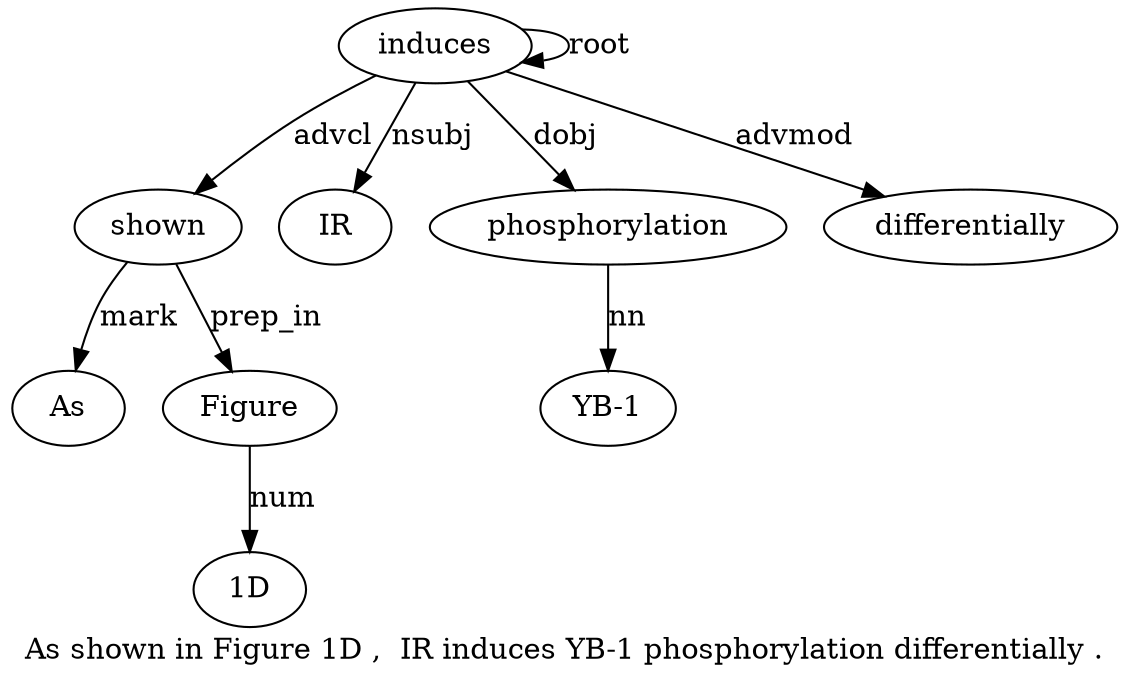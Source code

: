 digraph "As shown in Figure 1D ,  IR induces YB-1 phosphorylation differentially ." {
label="As shown in Figure 1D ,  IR induces YB-1 phosphorylation differentially .";
shown2 [style=filled, fillcolor=white, label=shown];
As1 [style=filled, fillcolor=white, label=As];
shown2 -> As1  [label=mark];
induces8 [style=filled, fillcolor=white, label=induces];
induces8 -> shown2  [label=advcl];
Figure4 [style=filled, fillcolor=white, label=Figure];
shown2 -> Figure4  [label=prep_in];
"1D5" [style=filled, fillcolor=white, label="1D"];
Figure4 -> "1D5"  [label=num];
IR7 [style=filled, fillcolor=white, label=IR];
induces8 -> IR7  [label=nsubj];
induces8 -> induces8  [label=root];
phosphorylation10 [style=filled, fillcolor=white, label=phosphorylation];
"YB-19" [style=filled, fillcolor=white, label="YB-1"];
phosphorylation10 -> "YB-19"  [label=nn];
induces8 -> phosphorylation10  [label=dobj];
differentially11 [style=filled, fillcolor=white, label=differentially];
induces8 -> differentially11  [label=advmod];
}
